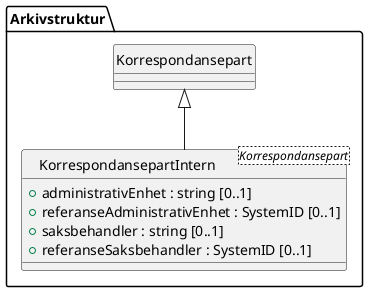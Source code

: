 @startuml
skinparam nodesep 100
hide circle
class Arkivstruktur.KorrespondansepartIntern <Korrespondansepart> {
  +administrativEnhet : string [0..1]
  +referanseAdministrativEnhet : SystemID [0..1]
  +saksbehandler : string [0..1]
  +referanseSaksbehandler : SystemID [0..1]
}
class Arkivstruktur.Korrespondansepart {
}
Arkivstruktur.Korrespondansepart <|-- Arkivstruktur.KorrespondansepartIntern
@enduml
